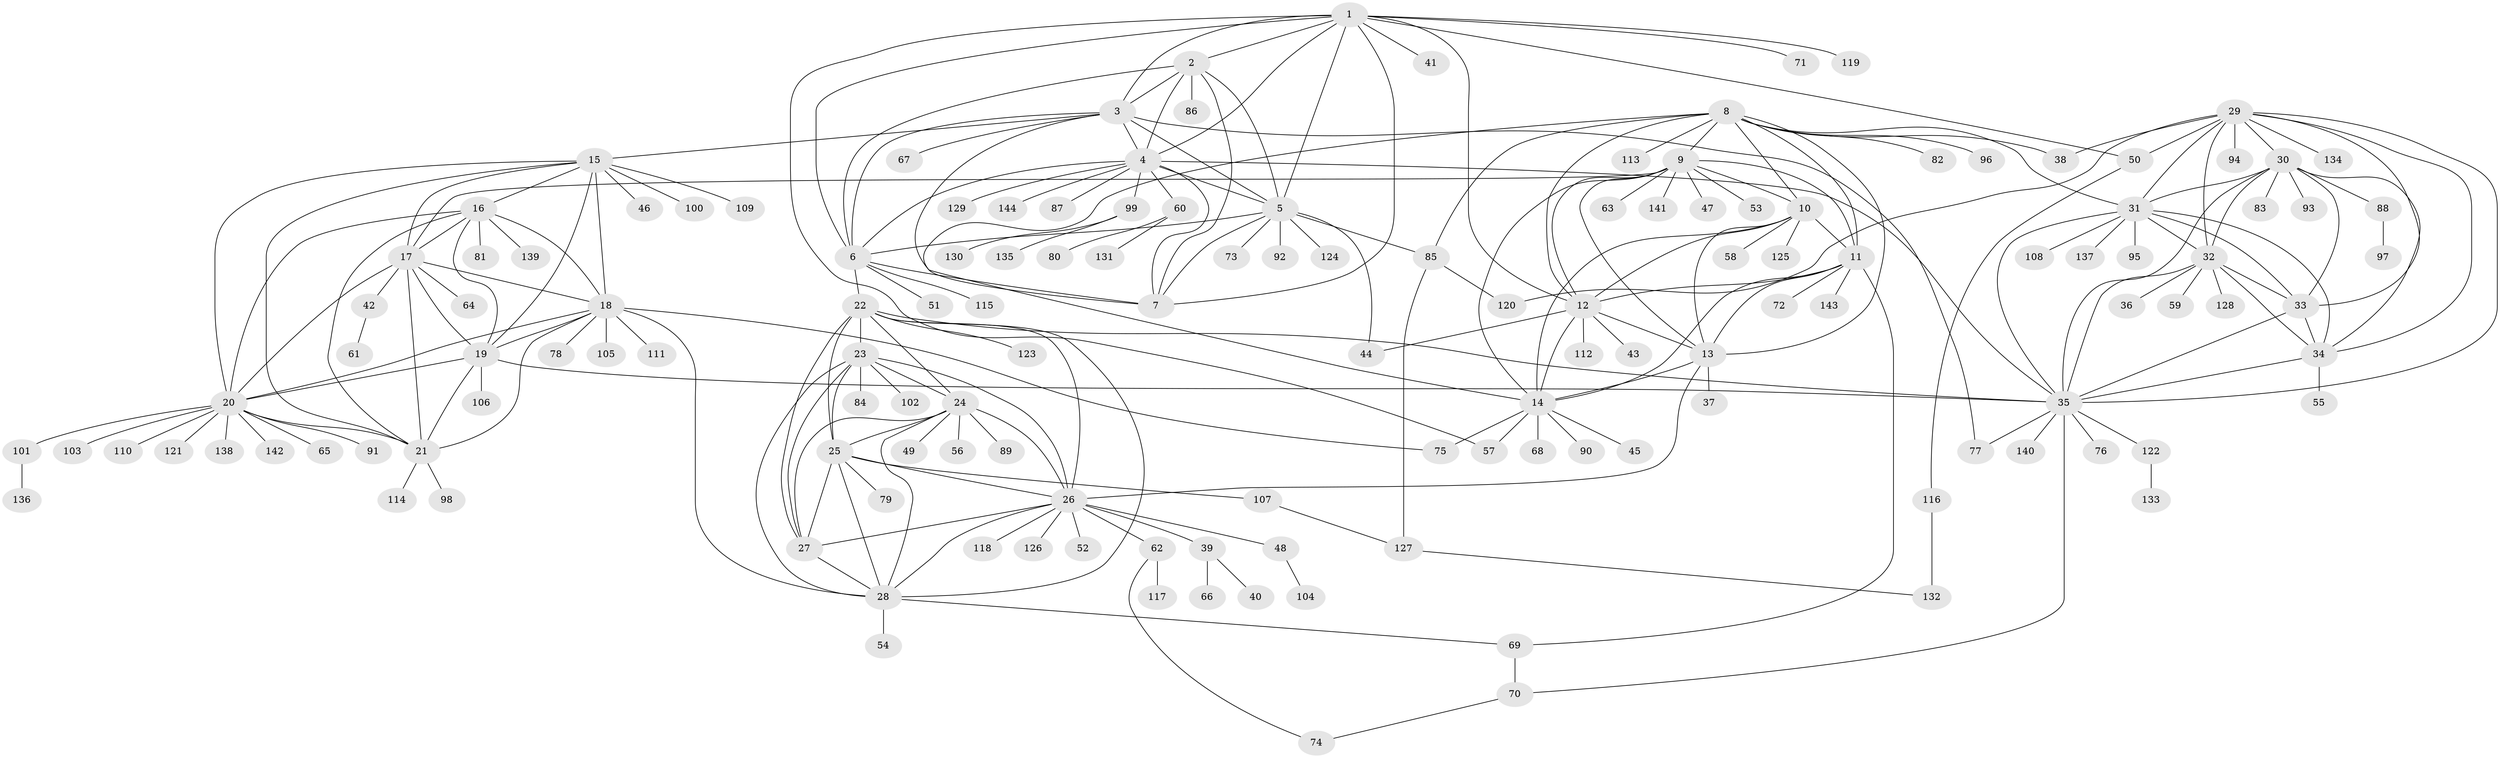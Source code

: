 // Generated by graph-tools (version 1.1) at 2025/16/03/09/25 04:16:08]
// undirected, 144 vertices, 237 edges
graph export_dot {
graph [start="1"]
  node [color=gray90,style=filled];
  1;
  2;
  3;
  4;
  5;
  6;
  7;
  8;
  9;
  10;
  11;
  12;
  13;
  14;
  15;
  16;
  17;
  18;
  19;
  20;
  21;
  22;
  23;
  24;
  25;
  26;
  27;
  28;
  29;
  30;
  31;
  32;
  33;
  34;
  35;
  36;
  37;
  38;
  39;
  40;
  41;
  42;
  43;
  44;
  45;
  46;
  47;
  48;
  49;
  50;
  51;
  52;
  53;
  54;
  55;
  56;
  57;
  58;
  59;
  60;
  61;
  62;
  63;
  64;
  65;
  66;
  67;
  68;
  69;
  70;
  71;
  72;
  73;
  74;
  75;
  76;
  77;
  78;
  79;
  80;
  81;
  82;
  83;
  84;
  85;
  86;
  87;
  88;
  89;
  90;
  91;
  92;
  93;
  94;
  95;
  96;
  97;
  98;
  99;
  100;
  101;
  102;
  103;
  104;
  105;
  106;
  107;
  108;
  109;
  110;
  111;
  112;
  113;
  114;
  115;
  116;
  117;
  118;
  119;
  120;
  121;
  122;
  123;
  124;
  125;
  126;
  127;
  128;
  129;
  130;
  131;
  132;
  133;
  134;
  135;
  136;
  137;
  138;
  139;
  140;
  141;
  142;
  143;
  144;
  1 -- 2;
  1 -- 3;
  1 -- 4;
  1 -- 5;
  1 -- 6;
  1 -- 7;
  1 -- 12;
  1 -- 41;
  1 -- 50;
  1 -- 57;
  1 -- 71;
  1 -- 119;
  2 -- 3;
  2 -- 4;
  2 -- 5;
  2 -- 6;
  2 -- 7;
  2 -- 86;
  3 -- 4;
  3 -- 5;
  3 -- 6;
  3 -- 7;
  3 -- 15;
  3 -- 67;
  3 -- 77;
  4 -- 5;
  4 -- 6;
  4 -- 7;
  4 -- 35;
  4 -- 60;
  4 -- 87;
  4 -- 99;
  4 -- 129;
  4 -- 144;
  5 -- 6;
  5 -- 7;
  5 -- 44;
  5 -- 73;
  5 -- 85;
  5 -- 92;
  5 -- 124;
  6 -- 7;
  6 -- 22;
  6 -- 51;
  6 -- 115;
  8 -- 9;
  8 -- 10;
  8 -- 11;
  8 -- 12;
  8 -- 13;
  8 -- 14;
  8 -- 31;
  8 -- 38;
  8 -- 82;
  8 -- 85;
  8 -- 96;
  8 -- 113;
  9 -- 10;
  9 -- 11;
  9 -- 12;
  9 -- 13;
  9 -- 14;
  9 -- 17;
  9 -- 47;
  9 -- 53;
  9 -- 63;
  9 -- 141;
  10 -- 11;
  10 -- 12;
  10 -- 13;
  10 -- 14;
  10 -- 58;
  10 -- 125;
  11 -- 12;
  11 -- 13;
  11 -- 14;
  11 -- 69;
  11 -- 72;
  11 -- 143;
  12 -- 13;
  12 -- 14;
  12 -- 43;
  12 -- 44;
  12 -- 112;
  13 -- 14;
  13 -- 26;
  13 -- 37;
  14 -- 45;
  14 -- 57;
  14 -- 68;
  14 -- 75;
  14 -- 90;
  15 -- 16;
  15 -- 17;
  15 -- 18;
  15 -- 19;
  15 -- 20;
  15 -- 21;
  15 -- 46;
  15 -- 100;
  15 -- 109;
  16 -- 17;
  16 -- 18;
  16 -- 19;
  16 -- 20;
  16 -- 21;
  16 -- 81;
  16 -- 139;
  17 -- 18;
  17 -- 19;
  17 -- 20;
  17 -- 21;
  17 -- 42;
  17 -- 64;
  18 -- 19;
  18 -- 20;
  18 -- 21;
  18 -- 28;
  18 -- 75;
  18 -- 78;
  18 -- 105;
  18 -- 111;
  19 -- 20;
  19 -- 21;
  19 -- 35;
  19 -- 106;
  20 -- 21;
  20 -- 65;
  20 -- 91;
  20 -- 101;
  20 -- 103;
  20 -- 110;
  20 -- 121;
  20 -- 138;
  20 -- 142;
  21 -- 98;
  21 -- 114;
  22 -- 23;
  22 -- 24;
  22 -- 25;
  22 -- 26;
  22 -- 27;
  22 -- 28;
  22 -- 35;
  22 -- 123;
  23 -- 24;
  23 -- 25;
  23 -- 26;
  23 -- 27;
  23 -- 28;
  23 -- 84;
  23 -- 102;
  24 -- 25;
  24 -- 26;
  24 -- 27;
  24 -- 28;
  24 -- 49;
  24 -- 56;
  24 -- 89;
  25 -- 26;
  25 -- 27;
  25 -- 28;
  25 -- 79;
  25 -- 107;
  26 -- 27;
  26 -- 28;
  26 -- 39;
  26 -- 48;
  26 -- 52;
  26 -- 62;
  26 -- 118;
  26 -- 126;
  27 -- 28;
  28 -- 54;
  28 -- 69;
  29 -- 30;
  29 -- 31;
  29 -- 32;
  29 -- 33;
  29 -- 34;
  29 -- 35;
  29 -- 38;
  29 -- 50;
  29 -- 94;
  29 -- 120;
  29 -- 134;
  30 -- 31;
  30 -- 32;
  30 -- 33;
  30 -- 34;
  30 -- 35;
  30 -- 83;
  30 -- 88;
  30 -- 93;
  31 -- 32;
  31 -- 33;
  31 -- 34;
  31 -- 35;
  31 -- 95;
  31 -- 108;
  31 -- 137;
  32 -- 33;
  32 -- 34;
  32 -- 35;
  32 -- 36;
  32 -- 59;
  32 -- 128;
  33 -- 34;
  33 -- 35;
  34 -- 35;
  34 -- 55;
  35 -- 70;
  35 -- 76;
  35 -- 77;
  35 -- 122;
  35 -- 140;
  39 -- 40;
  39 -- 66;
  42 -- 61;
  48 -- 104;
  50 -- 116;
  60 -- 80;
  60 -- 131;
  62 -- 74;
  62 -- 117;
  69 -- 70;
  70 -- 74;
  85 -- 120;
  85 -- 127;
  88 -- 97;
  99 -- 130;
  99 -- 135;
  101 -- 136;
  107 -- 127;
  116 -- 132;
  122 -- 133;
  127 -- 132;
}
